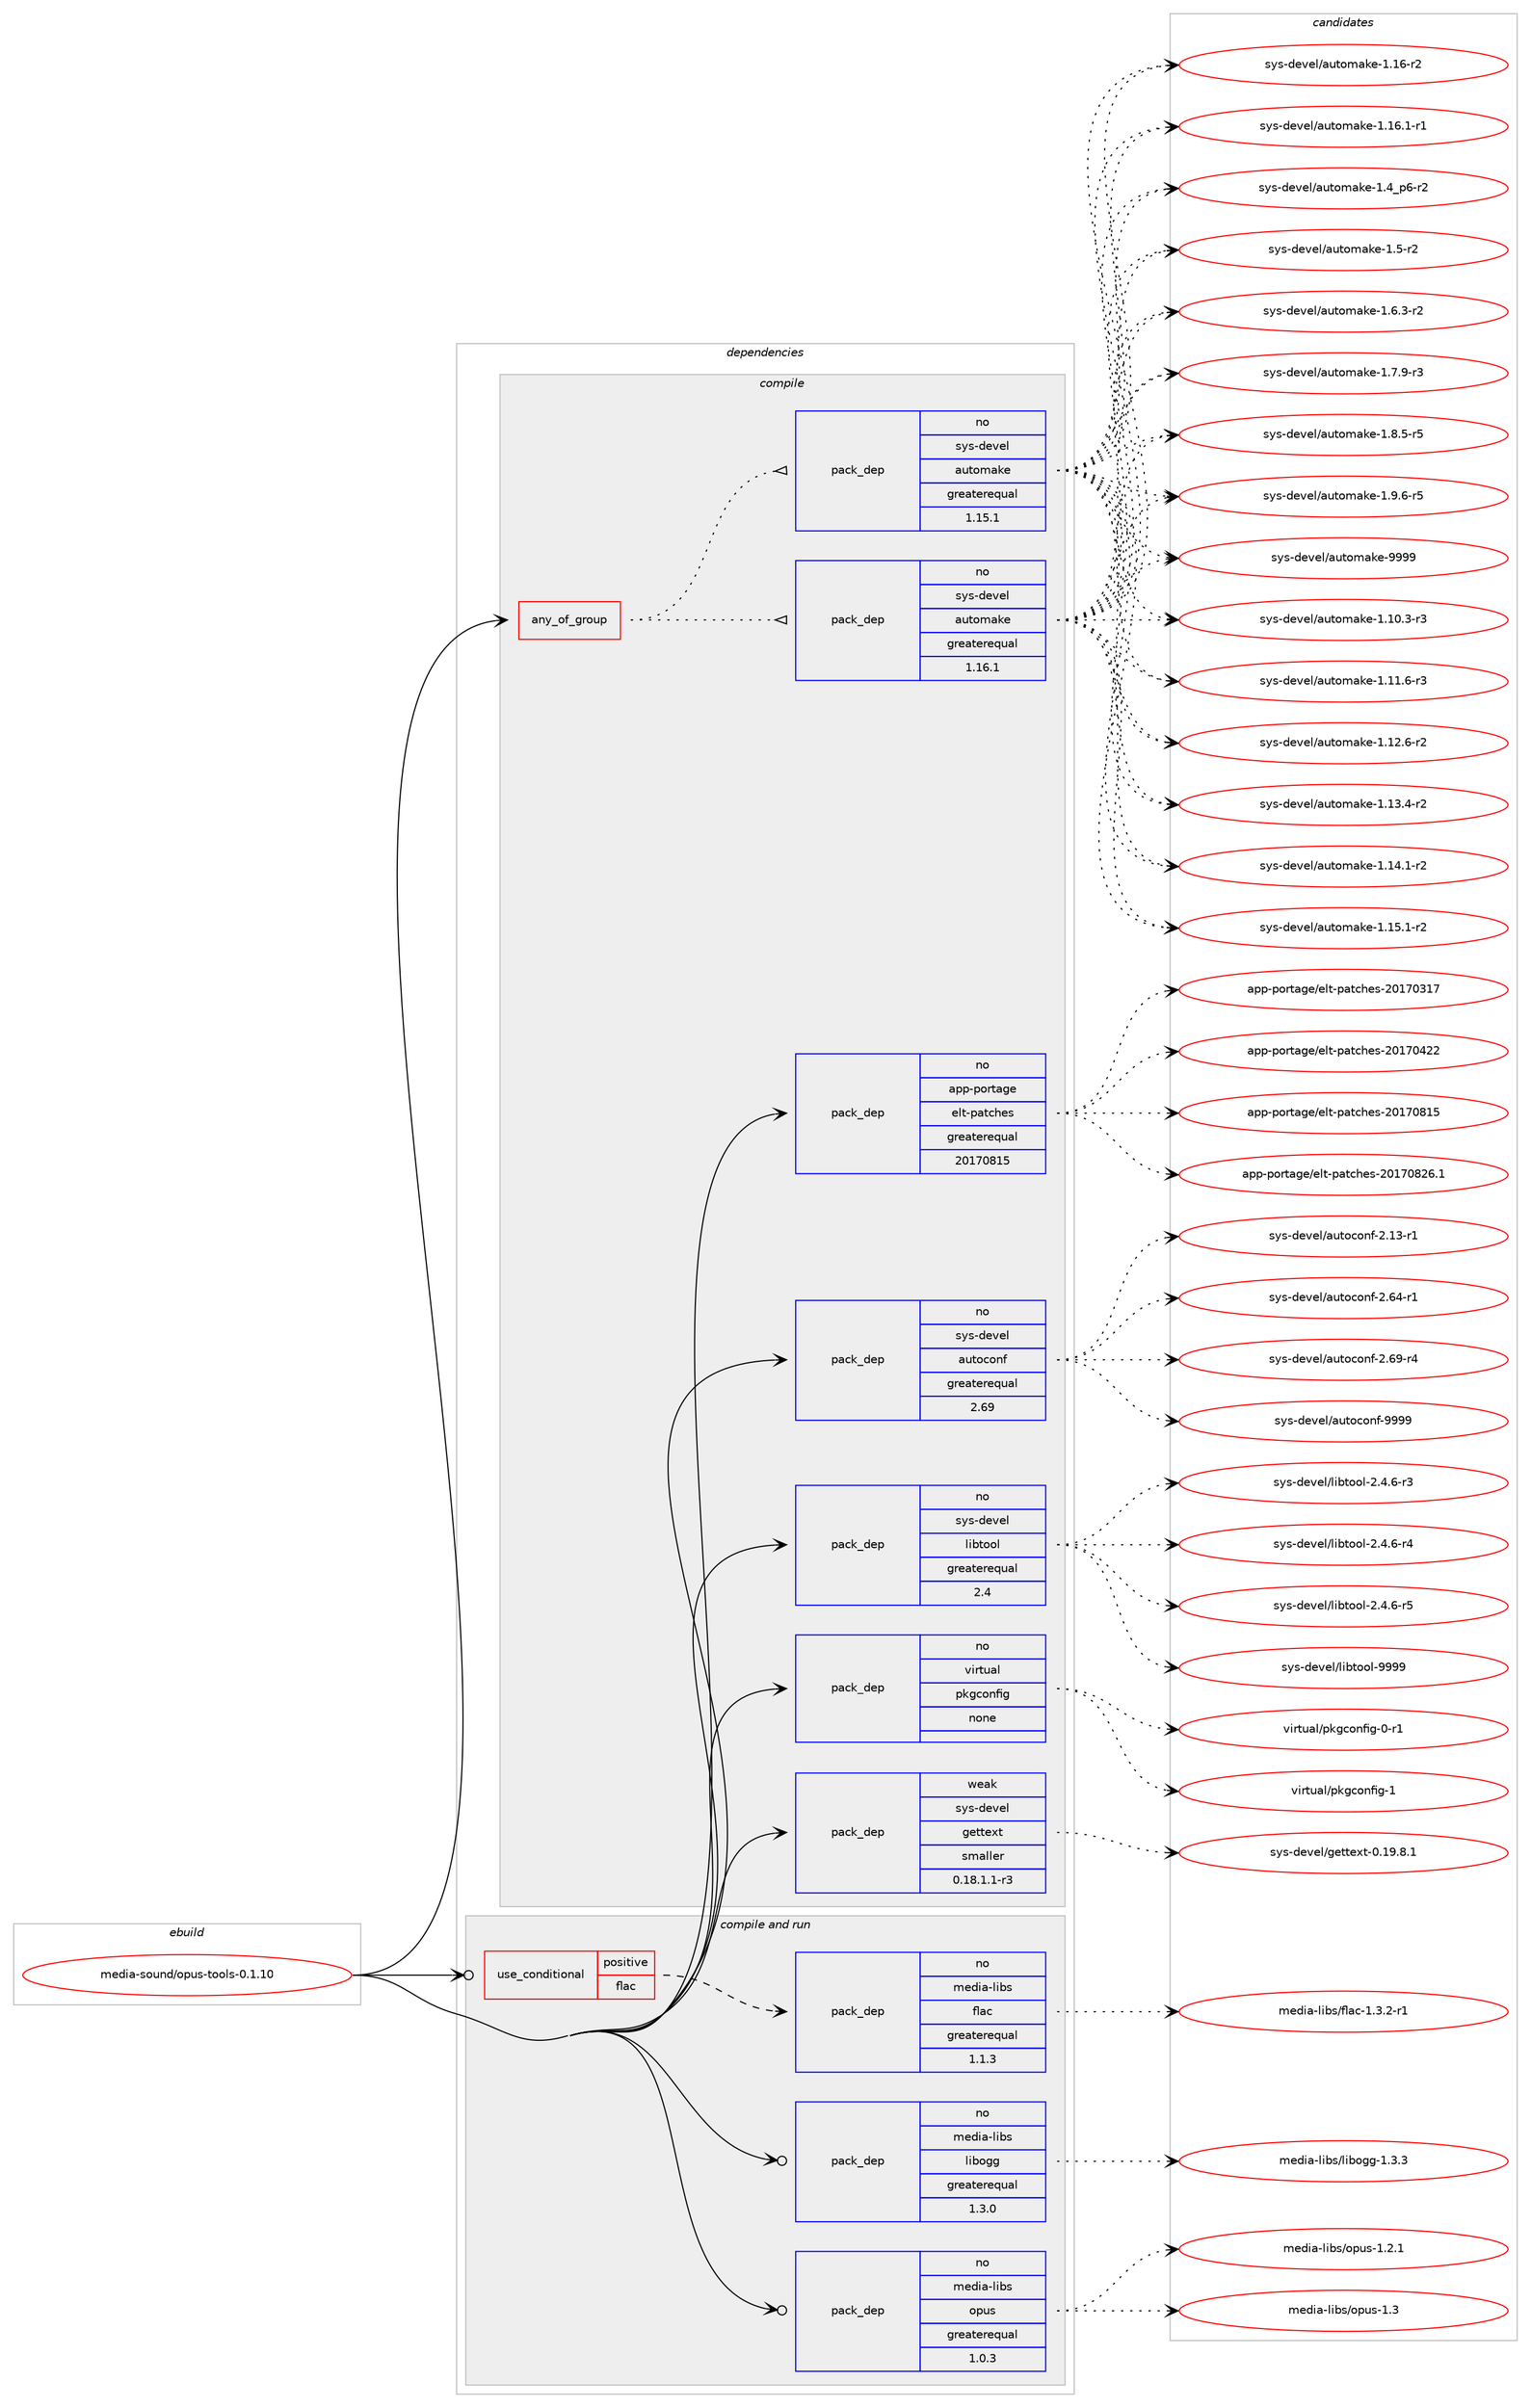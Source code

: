 digraph prolog {

# *************
# Graph options
# *************

newrank=true;
concentrate=true;
compound=true;
graph [rankdir=LR,fontname=Helvetica,fontsize=10,ranksep=1.5];#, ranksep=2.5, nodesep=0.2];
edge  [arrowhead=vee];
node  [fontname=Helvetica,fontsize=10];

# **********
# The ebuild
# **********

subgraph cluster_leftcol {
color=gray;
rank=same;
label=<<i>ebuild</i>>;
id [label="media-sound/opus-tools-0.1.10", color=red, width=4, href="../media-sound/opus-tools-0.1.10.svg"];
}

# ****************
# The dependencies
# ****************

subgraph cluster_midcol {
color=gray;
label=<<i>dependencies</i>>;
subgraph cluster_compile {
fillcolor="#eeeeee";
style=filled;
label=<<i>compile</i>>;
subgraph any25525 {
dependency1628722 [label=<<TABLE BORDER="0" CELLBORDER="1" CELLSPACING="0" CELLPADDING="4"><TR><TD CELLPADDING="10">any_of_group</TD></TR></TABLE>>, shape=none, color=red];subgraph pack1164620 {
dependency1628723 [label=<<TABLE BORDER="0" CELLBORDER="1" CELLSPACING="0" CELLPADDING="4" WIDTH="220"><TR><TD ROWSPAN="6" CELLPADDING="30">pack_dep</TD></TR><TR><TD WIDTH="110">no</TD></TR><TR><TD>sys-devel</TD></TR><TR><TD>automake</TD></TR><TR><TD>greaterequal</TD></TR><TR><TD>1.16.1</TD></TR></TABLE>>, shape=none, color=blue];
}
dependency1628722:e -> dependency1628723:w [weight=20,style="dotted",arrowhead="oinv"];
subgraph pack1164621 {
dependency1628724 [label=<<TABLE BORDER="0" CELLBORDER="1" CELLSPACING="0" CELLPADDING="4" WIDTH="220"><TR><TD ROWSPAN="6" CELLPADDING="30">pack_dep</TD></TR><TR><TD WIDTH="110">no</TD></TR><TR><TD>sys-devel</TD></TR><TR><TD>automake</TD></TR><TR><TD>greaterequal</TD></TR><TR><TD>1.15.1</TD></TR></TABLE>>, shape=none, color=blue];
}
dependency1628722:e -> dependency1628724:w [weight=20,style="dotted",arrowhead="oinv"];
}
id:e -> dependency1628722:w [weight=20,style="solid",arrowhead="vee"];
subgraph pack1164622 {
dependency1628725 [label=<<TABLE BORDER="0" CELLBORDER="1" CELLSPACING="0" CELLPADDING="4" WIDTH="220"><TR><TD ROWSPAN="6" CELLPADDING="30">pack_dep</TD></TR><TR><TD WIDTH="110">no</TD></TR><TR><TD>app-portage</TD></TR><TR><TD>elt-patches</TD></TR><TR><TD>greaterequal</TD></TR><TR><TD>20170815</TD></TR></TABLE>>, shape=none, color=blue];
}
id:e -> dependency1628725:w [weight=20,style="solid",arrowhead="vee"];
subgraph pack1164623 {
dependency1628726 [label=<<TABLE BORDER="0" CELLBORDER="1" CELLSPACING="0" CELLPADDING="4" WIDTH="220"><TR><TD ROWSPAN="6" CELLPADDING="30">pack_dep</TD></TR><TR><TD WIDTH="110">no</TD></TR><TR><TD>sys-devel</TD></TR><TR><TD>autoconf</TD></TR><TR><TD>greaterequal</TD></TR><TR><TD>2.69</TD></TR></TABLE>>, shape=none, color=blue];
}
id:e -> dependency1628726:w [weight=20,style="solid",arrowhead="vee"];
subgraph pack1164624 {
dependency1628727 [label=<<TABLE BORDER="0" CELLBORDER="1" CELLSPACING="0" CELLPADDING="4" WIDTH="220"><TR><TD ROWSPAN="6" CELLPADDING="30">pack_dep</TD></TR><TR><TD WIDTH="110">no</TD></TR><TR><TD>sys-devel</TD></TR><TR><TD>libtool</TD></TR><TR><TD>greaterequal</TD></TR><TR><TD>2.4</TD></TR></TABLE>>, shape=none, color=blue];
}
id:e -> dependency1628727:w [weight=20,style="solid",arrowhead="vee"];
subgraph pack1164625 {
dependency1628728 [label=<<TABLE BORDER="0" CELLBORDER="1" CELLSPACING="0" CELLPADDING="4" WIDTH="220"><TR><TD ROWSPAN="6" CELLPADDING="30">pack_dep</TD></TR><TR><TD WIDTH="110">no</TD></TR><TR><TD>virtual</TD></TR><TR><TD>pkgconfig</TD></TR><TR><TD>none</TD></TR><TR><TD></TD></TR></TABLE>>, shape=none, color=blue];
}
id:e -> dependency1628728:w [weight=20,style="solid",arrowhead="vee"];
subgraph pack1164626 {
dependency1628729 [label=<<TABLE BORDER="0" CELLBORDER="1" CELLSPACING="0" CELLPADDING="4" WIDTH="220"><TR><TD ROWSPAN="6" CELLPADDING="30">pack_dep</TD></TR><TR><TD WIDTH="110">weak</TD></TR><TR><TD>sys-devel</TD></TR><TR><TD>gettext</TD></TR><TR><TD>smaller</TD></TR><TR><TD>0.18.1.1-r3</TD></TR></TABLE>>, shape=none, color=blue];
}
id:e -> dependency1628729:w [weight=20,style="solid",arrowhead="vee"];
}
subgraph cluster_compileandrun {
fillcolor="#eeeeee";
style=filled;
label=<<i>compile and run</i>>;
subgraph cond437807 {
dependency1628730 [label=<<TABLE BORDER="0" CELLBORDER="1" CELLSPACING="0" CELLPADDING="4"><TR><TD ROWSPAN="3" CELLPADDING="10">use_conditional</TD></TR><TR><TD>positive</TD></TR><TR><TD>flac</TD></TR></TABLE>>, shape=none, color=red];
subgraph pack1164627 {
dependency1628731 [label=<<TABLE BORDER="0" CELLBORDER="1" CELLSPACING="0" CELLPADDING="4" WIDTH="220"><TR><TD ROWSPAN="6" CELLPADDING="30">pack_dep</TD></TR><TR><TD WIDTH="110">no</TD></TR><TR><TD>media-libs</TD></TR><TR><TD>flac</TD></TR><TR><TD>greaterequal</TD></TR><TR><TD>1.1.3</TD></TR></TABLE>>, shape=none, color=blue];
}
dependency1628730:e -> dependency1628731:w [weight=20,style="dashed",arrowhead="vee"];
}
id:e -> dependency1628730:w [weight=20,style="solid",arrowhead="odotvee"];
subgraph pack1164628 {
dependency1628732 [label=<<TABLE BORDER="0" CELLBORDER="1" CELLSPACING="0" CELLPADDING="4" WIDTH="220"><TR><TD ROWSPAN="6" CELLPADDING="30">pack_dep</TD></TR><TR><TD WIDTH="110">no</TD></TR><TR><TD>media-libs</TD></TR><TR><TD>libogg</TD></TR><TR><TD>greaterequal</TD></TR><TR><TD>1.3.0</TD></TR></TABLE>>, shape=none, color=blue];
}
id:e -> dependency1628732:w [weight=20,style="solid",arrowhead="odotvee"];
subgraph pack1164629 {
dependency1628733 [label=<<TABLE BORDER="0" CELLBORDER="1" CELLSPACING="0" CELLPADDING="4" WIDTH="220"><TR><TD ROWSPAN="6" CELLPADDING="30">pack_dep</TD></TR><TR><TD WIDTH="110">no</TD></TR><TR><TD>media-libs</TD></TR><TR><TD>opus</TD></TR><TR><TD>greaterequal</TD></TR><TR><TD>1.0.3</TD></TR></TABLE>>, shape=none, color=blue];
}
id:e -> dependency1628733:w [weight=20,style="solid",arrowhead="odotvee"];
}
subgraph cluster_run {
fillcolor="#eeeeee";
style=filled;
label=<<i>run</i>>;
}
}

# **************
# The candidates
# **************

subgraph cluster_choices {
rank=same;
color=gray;
label=<<i>candidates</i>>;

subgraph choice1164620 {
color=black;
nodesep=1;
choice11512111545100101118101108479711711611110997107101454946494846514511451 [label="sys-devel/automake-1.10.3-r3", color=red, width=4,href="../sys-devel/automake-1.10.3-r3.svg"];
choice11512111545100101118101108479711711611110997107101454946494946544511451 [label="sys-devel/automake-1.11.6-r3", color=red, width=4,href="../sys-devel/automake-1.11.6-r3.svg"];
choice11512111545100101118101108479711711611110997107101454946495046544511450 [label="sys-devel/automake-1.12.6-r2", color=red, width=4,href="../sys-devel/automake-1.12.6-r2.svg"];
choice11512111545100101118101108479711711611110997107101454946495146524511450 [label="sys-devel/automake-1.13.4-r2", color=red, width=4,href="../sys-devel/automake-1.13.4-r2.svg"];
choice11512111545100101118101108479711711611110997107101454946495246494511450 [label="sys-devel/automake-1.14.1-r2", color=red, width=4,href="../sys-devel/automake-1.14.1-r2.svg"];
choice11512111545100101118101108479711711611110997107101454946495346494511450 [label="sys-devel/automake-1.15.1-r2", color=red, width=4,href="../sys-devel/automake-1.15.1-r2.svg"];
choice1151211154510010111810110847971171161111099710710145494649544511450 [label="sys-devel/automake-1.16-r2", color=red, width=4,href="../sys-devel/automake-1.16-r2.svg"];
choice11512111545100101118101108479711711611110997107101454946495446494511449 [label="sys-devel/automake-1.16.1-r1", color=red, width=4,href="../sys-devel/automake-1.16.1-r1.svg"];
choice115121115451001011181011084797117116111109971071014549465295112544511450 [label="sys-devel/automake-1.4_p6-r2", color=red, width=4,href="../sys-devel/automake-1.4_p6-r2.svg"];
choice11512111545100101118101108479711711611110997107101454946534511450 [label="sys-devel/automake-1.5-r2", color=red, width=4,href="../sys-devel/automake-1.5-r2.svg"];
choice115121115451001011181011084797117116111109971071014549465446514511450 [label="sys-devel/automake-1.6.3-r2", color=red, width=4,href="../sys-devel/automake-1.6.3-r2.svg"];
choice115121115451001011181011084797117116111109971071014549465546574511451 [label="sys-devel/automake-1.7.9-r3", color=red, width=4,href="../sys-devel/automake-1.7.9-r3.svg"];
choice115121115451001011181011084797117116111109971071014549465646534511453 [label="sys-devel/automake-1.8.5-r5", color=red, width=4,href="../sys-devel/automake-1.8.5-r5.svg"];
choice115121115451001011181011084797117116111109971071014549465746544511453 [label="sys-devel/automake-1.9.6-r5", color=red, width=4,href="../sys-devel/automake-1.9.6-r5.svg"];
choice115121115451001011181011084797117116111109971071014557575757 [label="sys-devel/automake-9999", color=red, width=4,href="../sys-devel/automake-9999.svg"];
dependency1628723:e -> choice11512111545100101118101108479711711611110997107101454946494846514511451:w [style=dotted,weight="100"];
dependency1628723:e -> choice11512111545100101118101108479711711611110997107101454946494946544511451:w [style=dotted,weight="100"];
dependency1628723:e -> choice11512111545100101118101108479711711611110997107101454946495046544511450:w [style=dotted,weight="100"];
dependency1628723:e -> choice11512111545100101118101108479711711611110997107101454946495146524511450:w [style=dotted,weight="100"];
dependency1628723:e -> choice11512111545100101118101108479711711611110997107101454946495246494511450:w [style=dotted,weight="100"];
dependency1628723:e -> choice11512111545100101118101108479711711611110997107101454946495346494511450:w [style=dotted,weight="100"];
dependency1628723:e -> choice1151211154510010111810110847971171161111099710710145494649544511450:w [style=dotted,weight="100"];
dependency1628723:e -> choice11512111545100101118101108479711711611110997107101454946495446494511449:w [style=dotted,weight="100"];
dependency1628723:e -> choice115121115451001011181011084797117116111109971071014549465295112544511450:w [style=dotted,weight="100"];
dependency1628723:e -> choice11512111545100101118101108479711711611110997107101454946534511450:w [style=dotted,weight="100"];
dependency1628723:e -> choice115121115451001011181011084797117116111109971071014549465446514511450:w [style=dotted,weight="100"];
dependency1628723:e -> choice115121115451001011181011084797117116111109971071014549465546574511451:w [style=dotted,weight="100"];
dependency1628723:e -> choice115121115451001011181011084797117116111109971071014549465646534511453:w [style=dotted,weight="100"];
dependency1628723:e -> choice115121115451001011181011084797117116111109971071014549465746544511453:w [style=dotted,weight="100"];
dependency1628723:e -> choice115121115451001011181011084797117116111109971071014557575757:w [style=dotted,weight="100"];
}
subgraph choice1164621 {
color=black;
nodesep=1;
choice11512111545100101118101108479711711611110997107101454946494846514511451 [label="sys-devel/automake-1.10.3-r3", color=red, width=4,href="../sys-devel/automake-1.10.3-r3.svg"];
choice11512111545100101118101108479711711611110997107101454946494946544511451 [label="sys-devel/automake-1.11.6-r3", color=red, width=4,href="../sys-devel/automake-1.11.6-r3.svg"];
choice11512111545100101118101108479711711611110997107101454946495046544511450 [label="sys-devel/automake-1.12.6-r2", color=red, width=4,href="../sys-devel/automake-1.12.6-r2.svg"];
choice11512111545100101118101108479711711611110997107101454946495146524511450 [label="sys-devel/automake-1.13.4-r2", color=red, width=4,href="../sys-devel/automake-1.13.4-r2.svg"];
choice11512111545100101118101108479711711611110997107101454946495246494511450 [label="sys-devel/automake-1.14.1-r2", color=red, width=4,href="../sys-devel/automake-1.14.1-r2.svg"];
choice11512111545100101118101108479711711611110997107101454946495346494511450 [label="sys-devel/automake-1.15.1-r2", color=red, width=4,href="../sys-devel/automake-1.15.1-r2.svg"];
choice1151211154510010111810110847971171161111099710710145494649544511450 [label="sys-devel/automake-1.16-r2", color=red, width=4,href="../sys-devel/automake-1.16-r2.svg"];
choice11512111545100101118101108479711711611110997107101454946495446494511449 [label="sys-devel/automake-1.16.1-r1", color=red, width=4,href="../sys-devel/automake-1.16.1-r1.svg"];
choice115121115451001011181011084797117116111109971071014549465295112544511450 [label="sys-devel/automake-1.4_p6-r2", color=red, width=4,href="../sys-devel/automake-1.4_p6-r2.svg"];
choice11512111545100101118101108479711711611110997107101454946534511450 [label="sys-devel/automake-1.5-r2", color=red, width=4,href="../sys-devel/automake-1.5-r2.svg"];
choice115121115451001011181011084797117116111109971071014549465446514511450 [label="sys-devel/automake-1.6.3-r2", color=red, width=4,href="../sys-devel/automake-1.6.3-r2.svg"];
choice115121115451001011181011084797117116111109971071014549465546574511451 [label="sys-devel/automake-1.7.9-r3", color=red, width=4,href="../sys-devel/automake-1.7.9-r3.svg"];
choice115121115451001011181011084797117116111109971071014549465646534511453 [label="sys-devel/automake-1.8.5-r5", color=red, width=4,href="../sys-devel/automake-1.8.5-r5.svg"];
choice115121115451001011181011084797117116111109971071014549465746544511453 [label="sys-devel/automake-1.9.6-r5", color=red, width=4,href="../sys-devel/automake-1.9.6-r5.svg"];
choice115121115451001011181011084797117116111109971071014557575757 [label="sys-devel/automake-9999", color=red, width=4,href="../sys-devel/automake-9999.svg"];
dependency1628724:e -> choice11512111545100101118101108479711711611110997107101454946494846514511451:w [style=dotted,weight="100"];
dependency1628724:e -> choice11512111545100101118101108479711711611110997107101454946494946544511451:w [style=dotted,weight="100"];
dependency1628724:e -> choice11512111545100101118101108479711711611110997107101454946495046544511450:w [style=dotted,weight="100"];
dependency1628724:e -> choice11512111545100101118101108479711711611110997107101454946495146524511450:w [style=dotted,weight="100"];
dependency1628724:e -> choice11512111545100101118101108479711711611110997107101454946495246494511450:w [style=dotted,weight="100"];
dependency1628724:e -> choice11512111545100101118101108479711711611110997107101454946495346494511450:w [style=dotted,weight="100"];
dependency1628724:e -> choice1151211154510010111810110847971171161111099710710145494649544511450:w [style=dotted,weight="100"];
dependency1628724:e -> choice11512111545100101118101108479711711611110997107101454946495446494511449:w [style=dotted,weight="100"];
dependency1628724:e -> choice115121115451001011181011084797117116111109971071014549465295112544511450:w [style=dotted,weight="100"];
dependency1628724:e -> choice11512111545100101118101108479711711611110997107101454946534511450:w [style=dotted,weight="100"];
dependency1628724:e -> choice115121115451001011181011084797117116111109971071014549465446514511450:w [style=dotted,weight="100"];
dependency1628724:e -> choice115121115451001011181011084797117116111109971071014549465546574511451:w [style=dotted,weight="100"];
dependency1628724:e -> choice115121115451001011181011084797117116111109971071014549465646534511453:w [style=dotted,weight="100"];
dependency1628724:e -> choice115121115451001011181011084797117116111109971071014549465746544511453:w [style=dotted,weight="100"];
dependency1628724:e -> choice115121115451001011181011084797117116111109971071014557575757:w [style=dotted,weight="100"];
}
subgraph choice1164622 {
color=black;
nodesep=1;
choice97112112451121111141169710310147101108116451129711699104101115455048495548514955 [label="app-portage/elt-patches-20170317", color=red, width=4,href="../app-portage/elt-patches-20170317.svg"];
choice97112112451121111141169710310147101108116451129711699104101115455048495548525050 [label="app-portage/elt-patches-20170422", color=red, width=4,href="../app-portage/elt-patches-20170422.svg"];
choice97112112451121111141169710310147101108116451129711699104101115455048495548564953 [label="app-portage/elt-patches-20170815", color=red, width=4,href="../app-portage/elt-patches-20170815.svg"];
choice971121124511211111411697103101471011081164511297116991041011154550484955485650544649 [label="app-portage/elt-patches-20170826.1", color=red, width=4,href="../app-portage/elt-patches-20170826.1.svg"];
dependency1628725:e -> choice97112112451121111141169710310147101108116451129711699104101115455048495548514955:w [style=dotted,weight="100"];
dependency1628725:e -> choice97112112451121111141169710310147101108116451129711699104101115455048495548525050:w [style=dotted,weight="100"];
dependency1628725:e -> choice97112112451121111141169710310147101108116451129711699104101115455048495548564953:w [style=dotted,weight="100"];
dependency1628725:e -> choice971121124511211111411697103101471011081164511297116991041011154550484955485650544649:w [style=dotted,weight="100"];
}
subgraph choice1164623 {
color=black;
nodesep=1;
choice1151211154510010111810110847971171161119911111010245504649514511449 [label="sys-devel/autoconf-2.13-r1", color=red, width=4,href="../sys-devel/autoconf-2.13-r1.svg"];
choice1151211154510010111810110847971171161119911111010245504654524511449 [label="sys-devel/autoconf-2.64-r1", color=red, width=4,href="../sys-devel/autoconf-2.64-r1.svg"];
choice1151211154510010111810110847971171161119911111010245504654574511452 [label="sys-devel/autoconf-2.69-r4", color=red, width=4,href="../sys-devel/autoconf-2.69-r4.svg"];
choice115121115451001011181011084797117116111991111101024557575757 [label="sys-devel/autoconf-9999", color=red, width=4,href="../sys-devel/autoconf-9999.svg"];
dependency1628726:e -> choice1151211154510010111810110847971171161119911111010245504649514511449:w [style=dotted,weight="100"];
dependency1628726:e -> choice1151211154510010111810110847971171161119911111010245504654524511449:w [style=dotted,weight="100"];
dependency1628726:e -> choice1151211154510010111810110847971171161119911111010245504654574511452:w [style=dotted,weight="100"];
dependency1628726:e -> choice115121115451001011181011084797117116111991111101024557575757:w [style=dotted,weight="100"];
}
subgraph choice1164624 {
color=black;
nodesep=1;
choice1151211154510010111810110847108105981161111111084550465246544511451 [label="sys-devel/libtool-2.4.6-r3", color=red, width=4,href="../sys-devel/libtool-2.4.6-r3.svg"];
choice1151211154510010111810110847108105981161111111084550465246544511452 [label="sys-devel/libtool-2.4.6-r4", color=red, width=4,href="../sys-devel/libtool-2.4.6-r4.svg"];
choice1151211154510010111810110847108105981161111111084550465246544511453 [label="sys-devel/libtool-2.4.6-r5", color=red, width=4,href="../sys-devel/libtool-2.4.6-r5.svg"];
choice1151211154510010111810110847108105981161111111084557575757 [label="sys-devel/libtool-9999", color=red, width=4,href="../sys-devel/libtool-9999.svg"];
dependency1628727:e -> choice1151211154510010111810110847108105981161111111084550465246544511451:w [style=dotted,weight="100"];
dependency1628727:e -> choice1151211154510010111810110847108105981161111111084550465246544511452:w [style=dotted,weight="100"];
dependency1628727:e -> choice1151211154510010111810110847108105981161111111084550465246544511453:w [style=dotted,weight="100"];
dependency1628727:e -> choice1151211154510010111810110847108105981161111111084557575757:w [style=dotted,weight="100"];
}
subgraph choice1164625 {
color=black;
nodesep=1;
choice11810511411611797108471121071039911111010210510345484511449 [label="virtual/pkgconfig-0-r1", color=red, width=4,href="../virtual/pkgconfig-0-r1.svg"];
choice1181051141161179710847112107103991111101021051034549 [label="virtual/pkgconfig-1", color=red, width=4,href="../virtual/pkgconfig-1.svg"];
dependency1628728:e -> choice11810511411611797108471121071039911111010210510345484511449:w [style=dotted,weight="100"];
dependency1628728:e -> choice1181051141161179710847112107103991111101021051034549:w [style=dotted,weight="100"];
}
subgraph choice1164626 {
color=black;
nodesep=1;
choice1151211154510010111810110847103101116116101120116454846495746564649 [label="sys-devel/gettext-0.19.8.1", color=red, width=4,href="../sys-devel/gettext-0.19.8.1.svg"];
dependency1628729:e -> choice1151211154510010111810110847103101116116101120116454846495746564649:w [style=dotted,weight="100"];
}
subgraph choice1164627 {
color=black;
nodesep=1;
choice1091011001059745108105981154710210897994549465146504511449 [label="media-libs/flac-1.3.2-r1", color=red, width=4,href="../media-libs/flac-1.3.2-r1.svg"];
dependency1628731:e -> choice1091011001059745108105981154710210897994549465146504511449:w [style=dotted,weight="100"];
}
subgraph choice1164628 {
color=black;
nodesep=1;
choice1091011001059745108105981154710810598111103103454946514651 [label="media-libs/libogg-1.3.3", color=red, width=4,href="../media-libs/libogg-1.3.3.svg"];
dependency1628732:e -> choice1091011001059745108105981154710810598111103103454946514651:w [style=dotted,weight="100"];
}
subgraph choice1164629 {
color=black;
nodesep=1;
choice10910110010597451081059811547111112117115454946504649 [label="media-libs/opus-1.2.1", color=red, width=4,href="../media-libs/opus-1.2.1.svg"];
choice1091011001059745108105981154711111211711545494651 [label="media-libs/opus-1.3", color=red, width=4,href="../media-libs/opus-1.3.svg"];
dependency1628733:e -> choice10910110010597451081059811547111112117115454946504649:w [style=dotted,weight="100"];
dependency1628733:e -> choice1091011001059745108105981154711111211711545494651:w [style=dotted,weight="100"];
}
}

}
